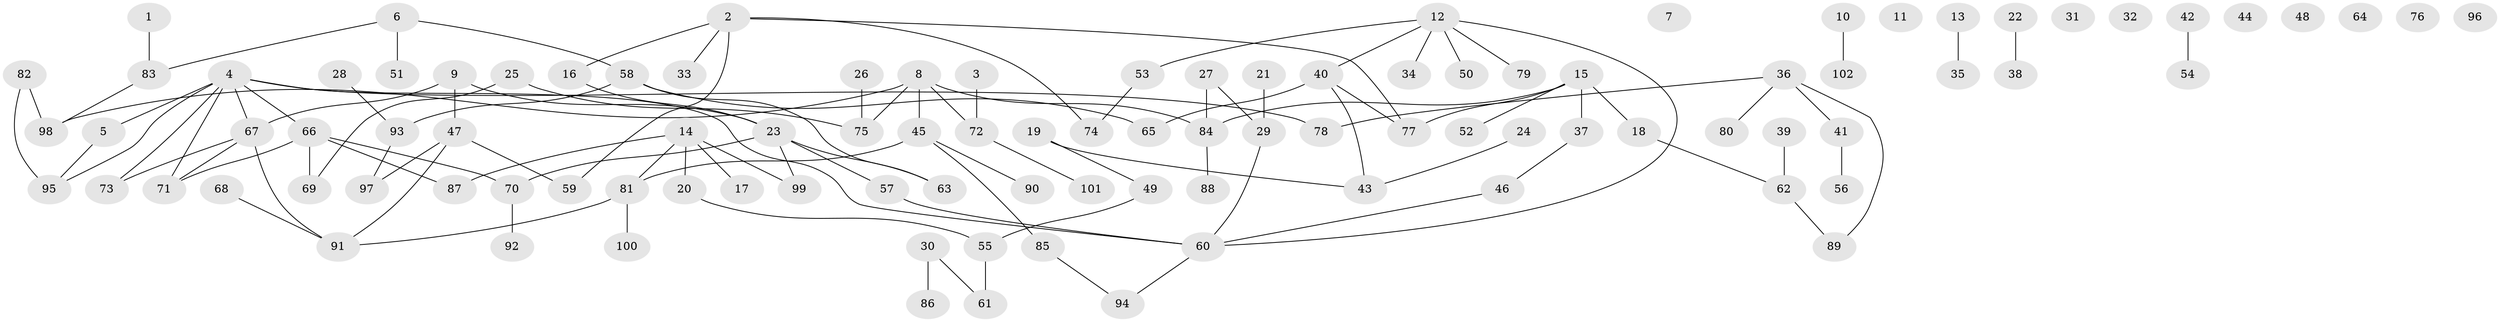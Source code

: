 // coarse degree distribution, {4: 0.11864406779661017, 2: 0.3898305084745763, 7: 0.01694915254237288, 1: 0.1694915254237288, 3: 0.22033898305084745, 5: 0.06779661016949153, 6: 0.01694915254237288}
// Generated by graph-tools (version 1.1) at 2025/35/03/04/25 23:35:55]
// undirected, 102 vertices, 111 edges
graph export_dot {
  node [color=gray90,style=filled];
  1;
  2;
  3;
  4;
  5;
  6;
  7;
  8;
  9;
  10;
  11;
  12;
  13;
  14;
  15;
  16;
  17;
  18;
  19;
  20;
  21;
  22;
  23;
  24;
  25;
  26;
  27;
  28;
  29;
  30;
  31;
  32;
  33;
  34;
  35;
  36;
  37;
  38;
  39;
  40;
  41;
  42;
  43;
  44;
  45;
  46;
  47;
  48;
  49;
  50;
  51;
  52;
  53;
  54;
  55;
  56;
  57;
  58;
  59;
  60;
  61;
  62;
  63;
  64;
  65;
  66;
  67;
  68;
  69;
  70;
  71;
  72;
  73;
  74;
  75;
  76;
  77;
  78;
  79;
  80;
  81;
  82;
  83;
  84;
  85;
  86;
  87;
  88;
  89;
  90;
  91;
  92;
  93;
  94;
  95;
  96;
  97;
  98;
  99;
  100;
  101;
  102;
  1 -- 83;
  2 -- 16;
  2 -- 33;
  2 -- 59;
  2 -- 74;
  2 -- 77;
  3 -- 72;
  4 -- 5;
  4 -- 60;
  4 -- 66;
  4 -- 67;
  4 -- 71;
  4 -- 73;
  4 -- 78;
  4 -- 95;
  5 -- 95;
  6 -- 51;
  6 -- 58;
  6 -- 83;
  8 -- 45;
  8 -- 72;
  8 -- 75;
  8 -- 84;
  8 -- 98;
  9 -- 23;
  9 -- 47;
  9 -- 67;
  10 -- 102;
  12 -- 34;
  12 -- 40;
  12 -- 50;
  12 -- 53;
  12 -- 60;
  12 -- 79;
  13 -- 35;
  14 -- 17;
  14 -- 20;
  14 -- 81;
  14 -- 87;
  14 -- 99;
  15 -- 18;
  15 -- 37;
  15 -- 52;
  15 -- 77;
  15 -- 84;
  16 -- 23;
  18 -- 62;
  19 -- 43;
  19 -- 49;
  20 -- 55;
  21 -- 29;
  22 -- 38;
  23 -- 57;
  23 -- 63;
  23 -- 70;
  23 -- 99;
  24 -- 43;
  25 -- 69;
  25 -- 75;
  26 -- 75;
  27 -- 29;
  27 -- 84;
  28 -- 93;
  29 -- 60;
  30 -- 61;
  30 -- 86;
  36 -- 41;
  36 -- 78;
  36 -- 80;
  36 -- 89;
  37 -- 46;
  39 -- 62;
  40 -- 43;
  40 -- 65;
  40 -- 77;
  41 -- 56;
  42 -- 54;
  45 -- 81;
  45 -- 85;
  45 -- 90;
  46 -- 60;
  47 -- 59;
  47 -- 91;
  47 -- 97;
  49 -- 55;
  53 -- 74;
  55 -- 61;
  57 -- 60;
  58 -- 63;
  58 -- 65;
  58 -- 93;
  60 -- 94;
  62 -- 89;
  66 -- 69;
  66 -- 70;
  66 -- 71;
  66 -- 87;
  67 -- 71;
  67 -- 73;
  67 -- 91;
  68 -- 91;
  70 -- 92;
  72 -- 101;
  81 -- 91;
  81 -- 100;
  82 -- 95;
  82 -- 98;
  83 -- 98;
  84 -- 88;
  85 -- 94;
  93 -- 97;
}
